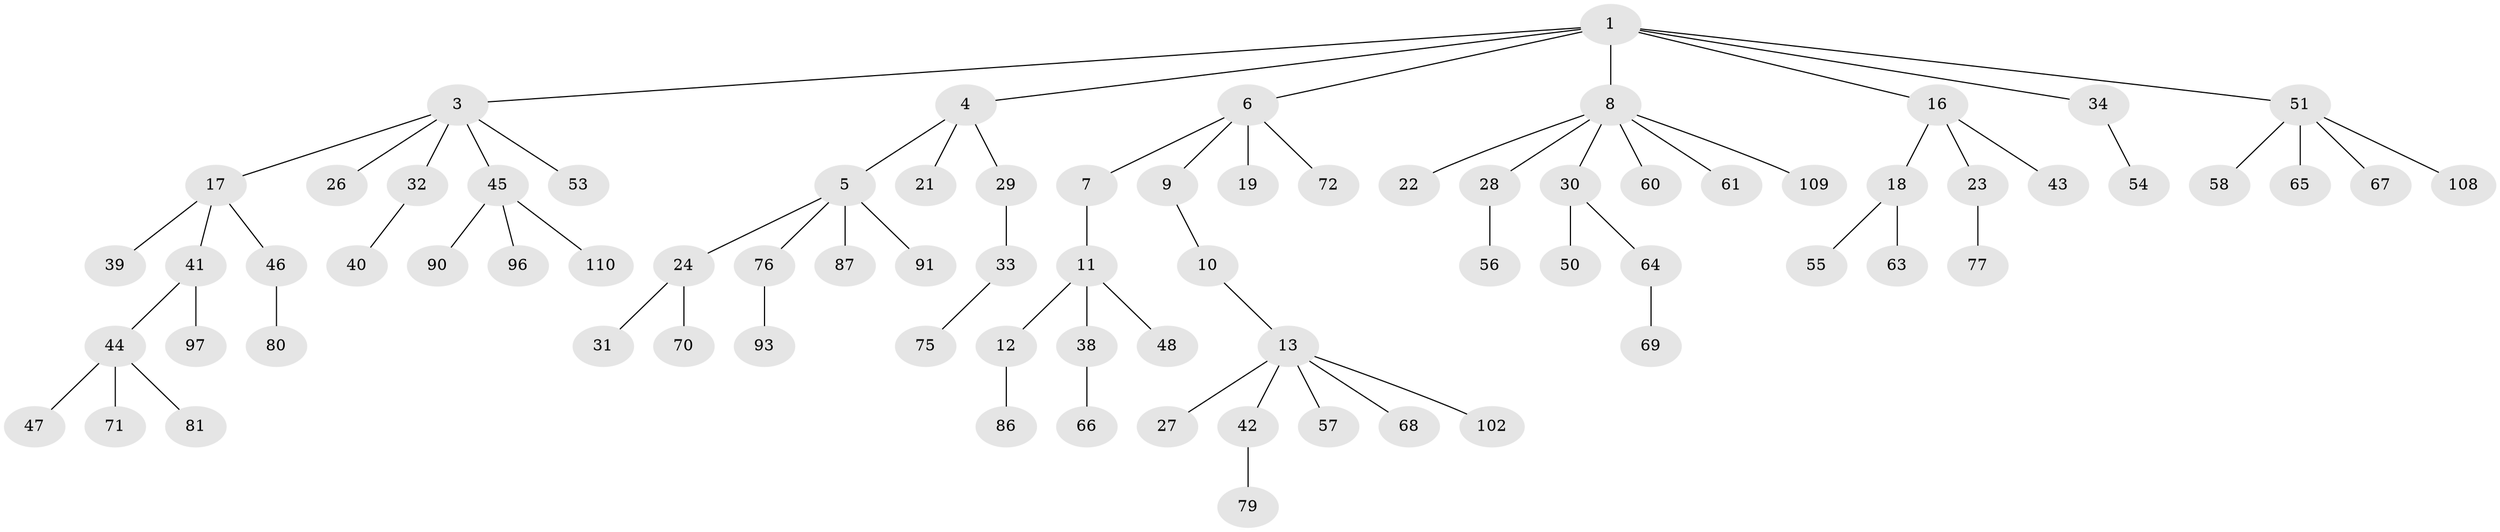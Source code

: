 // original degree distribution, {4: 0.1, 5: 0.045454545454545456, 6: 0.02727272727272727, 2: 0.21818181818181817, 3: 0.07272727272727272, 1: 0.5363636363636364}
// Generated by graph-tools (version 1.1) at 2025/19/03/04/25 18:19:06]
// undirected, 77 vertices, 76 edges
graph export_dot {
graph [start="1"]
  node [color=gray90,style=filled];
  1 [super="+2"];
  3;
  4;
  5 [super="+62"];
  6 [super="+15"];
  7;
  8 [super="+20+73"];
  9;
  10;
  11 [super="+100+82"];
  12;
  13 [super="+14"];
  16;
  17 [super="+25+35"];
  18;
  19 [super="+92"];
  21 [super="+99"];
  22 [super="+37"];
  23;
  24;
  26 [super="+98+78"];
  27;
  28 [super="+89+94+36"];
  29;
  30;
  31 [super="+84"];
  32;
  33;
  34;
  38;
  39 [super="+52"];
  40;
  41;
  42;
  43;
  44;
  45;
  46;
  47;
  48;
  50;
  51 [super="+59+107"];
  53;
  54;
  55;
  56;
  57 [super="+85+106"];
  58;
  60;
  61 [super="+83+101"];
  63;
  64;
  65;
  66;
  67;
  68;
  69;
  70 [super="+74"];
  71;
  72;
  75;
  76;
  77;
  79;
  80;
  81;
  86;
  87;
  90;
  91;
  93;
  96;
  97;
  102;
  108;
  109;
  110;
  1 -- 3;
  1 -- 34;
  1 -- 51;
  1 -- 16;
  1 -- 4;
  1 -- 6;
  1 -- 8;
  3 -- 17;
  3 -- 26;
  3 -- 32;
  3 -- 45;
  3 -- 53;
  4 -- 5;
  4 -- 21;
  4 -- 29;
  5 -- 24;
  5 -- 87;
  5 -- 91;
  5 -- 76;
  6 -- 7;
  6 -- 9;
  6 -- 19;
  6 -- 72;
  7 -- 11;
  8 -- 28;
  8 -- 30;
  8 -- 60;
  8 -- 61;
  8 -- 109;
  8 -- 22;
  9 -- 10;
  10 -- 13;
  11 -- 12;
  11 -- 38;
  11 -- 48;
  12 -- 86;
  13 -- 27;
  13 -- 57;
  13 -- 68;
  13 -- 42;
  13 -- 102;
  16 -- 18;
  16 -- 23;
  16 -- 43;
  17 -- 39;
  17 -- 41;
  17 -- 46;
  18 -- 55;
  18 -- 63;
  23 -- 77;
  24 -- 31;
  24 -- 70;
  28 -- 56;
  29 -- 33;
  30 -- 50;
  30 -- 64;
  32 -- 40;
  33 -- 75;
  34 -- 54;
  38 -- 66;
  41 -- 44;
  41 -- 97;
  42 -- 79;
  44 -- 47;
  44 -- 71;
  44 -- 81;
  45 -- 90;
  45 -- 96;
  45 -- 110;
  46 -- 80;
  51 -- 58;
  51 -- 65;
  51 -- 67;
  51 -- 108;
  64 -- 69;
  76 -- 93;
}
